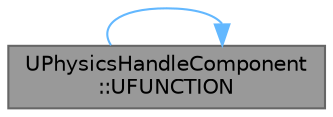 digraph "UPhysicsHandleComponent::UFUNCTION"
{
 // INTERACTIVE_SVG=YES
 // LATEX_PDF_SIZE
  bgcolor="transparent";
  edge [fontname=Helvetica,fontsize=10,labelfontname=Helvetica,labelfontsize=10];
  node [fontname=Helvetica,fontsize=10,shape=box,height=0.2,width=0.4];
  rankdir="LR";
  Node1 [id="Node000001",label="UPhysicsHandleComponent\l::UFUNCTION",height=0.2,width=0.4,color="gray40", fillcolor="grey60", style="filled", fontcolor="black",tooltip="Grab the specified component at a given location."];
  Node1 -> Node1 [id="edge1_Node000001_Node000001",color="steelblue1",style="solid",tooltip=" "];
}

